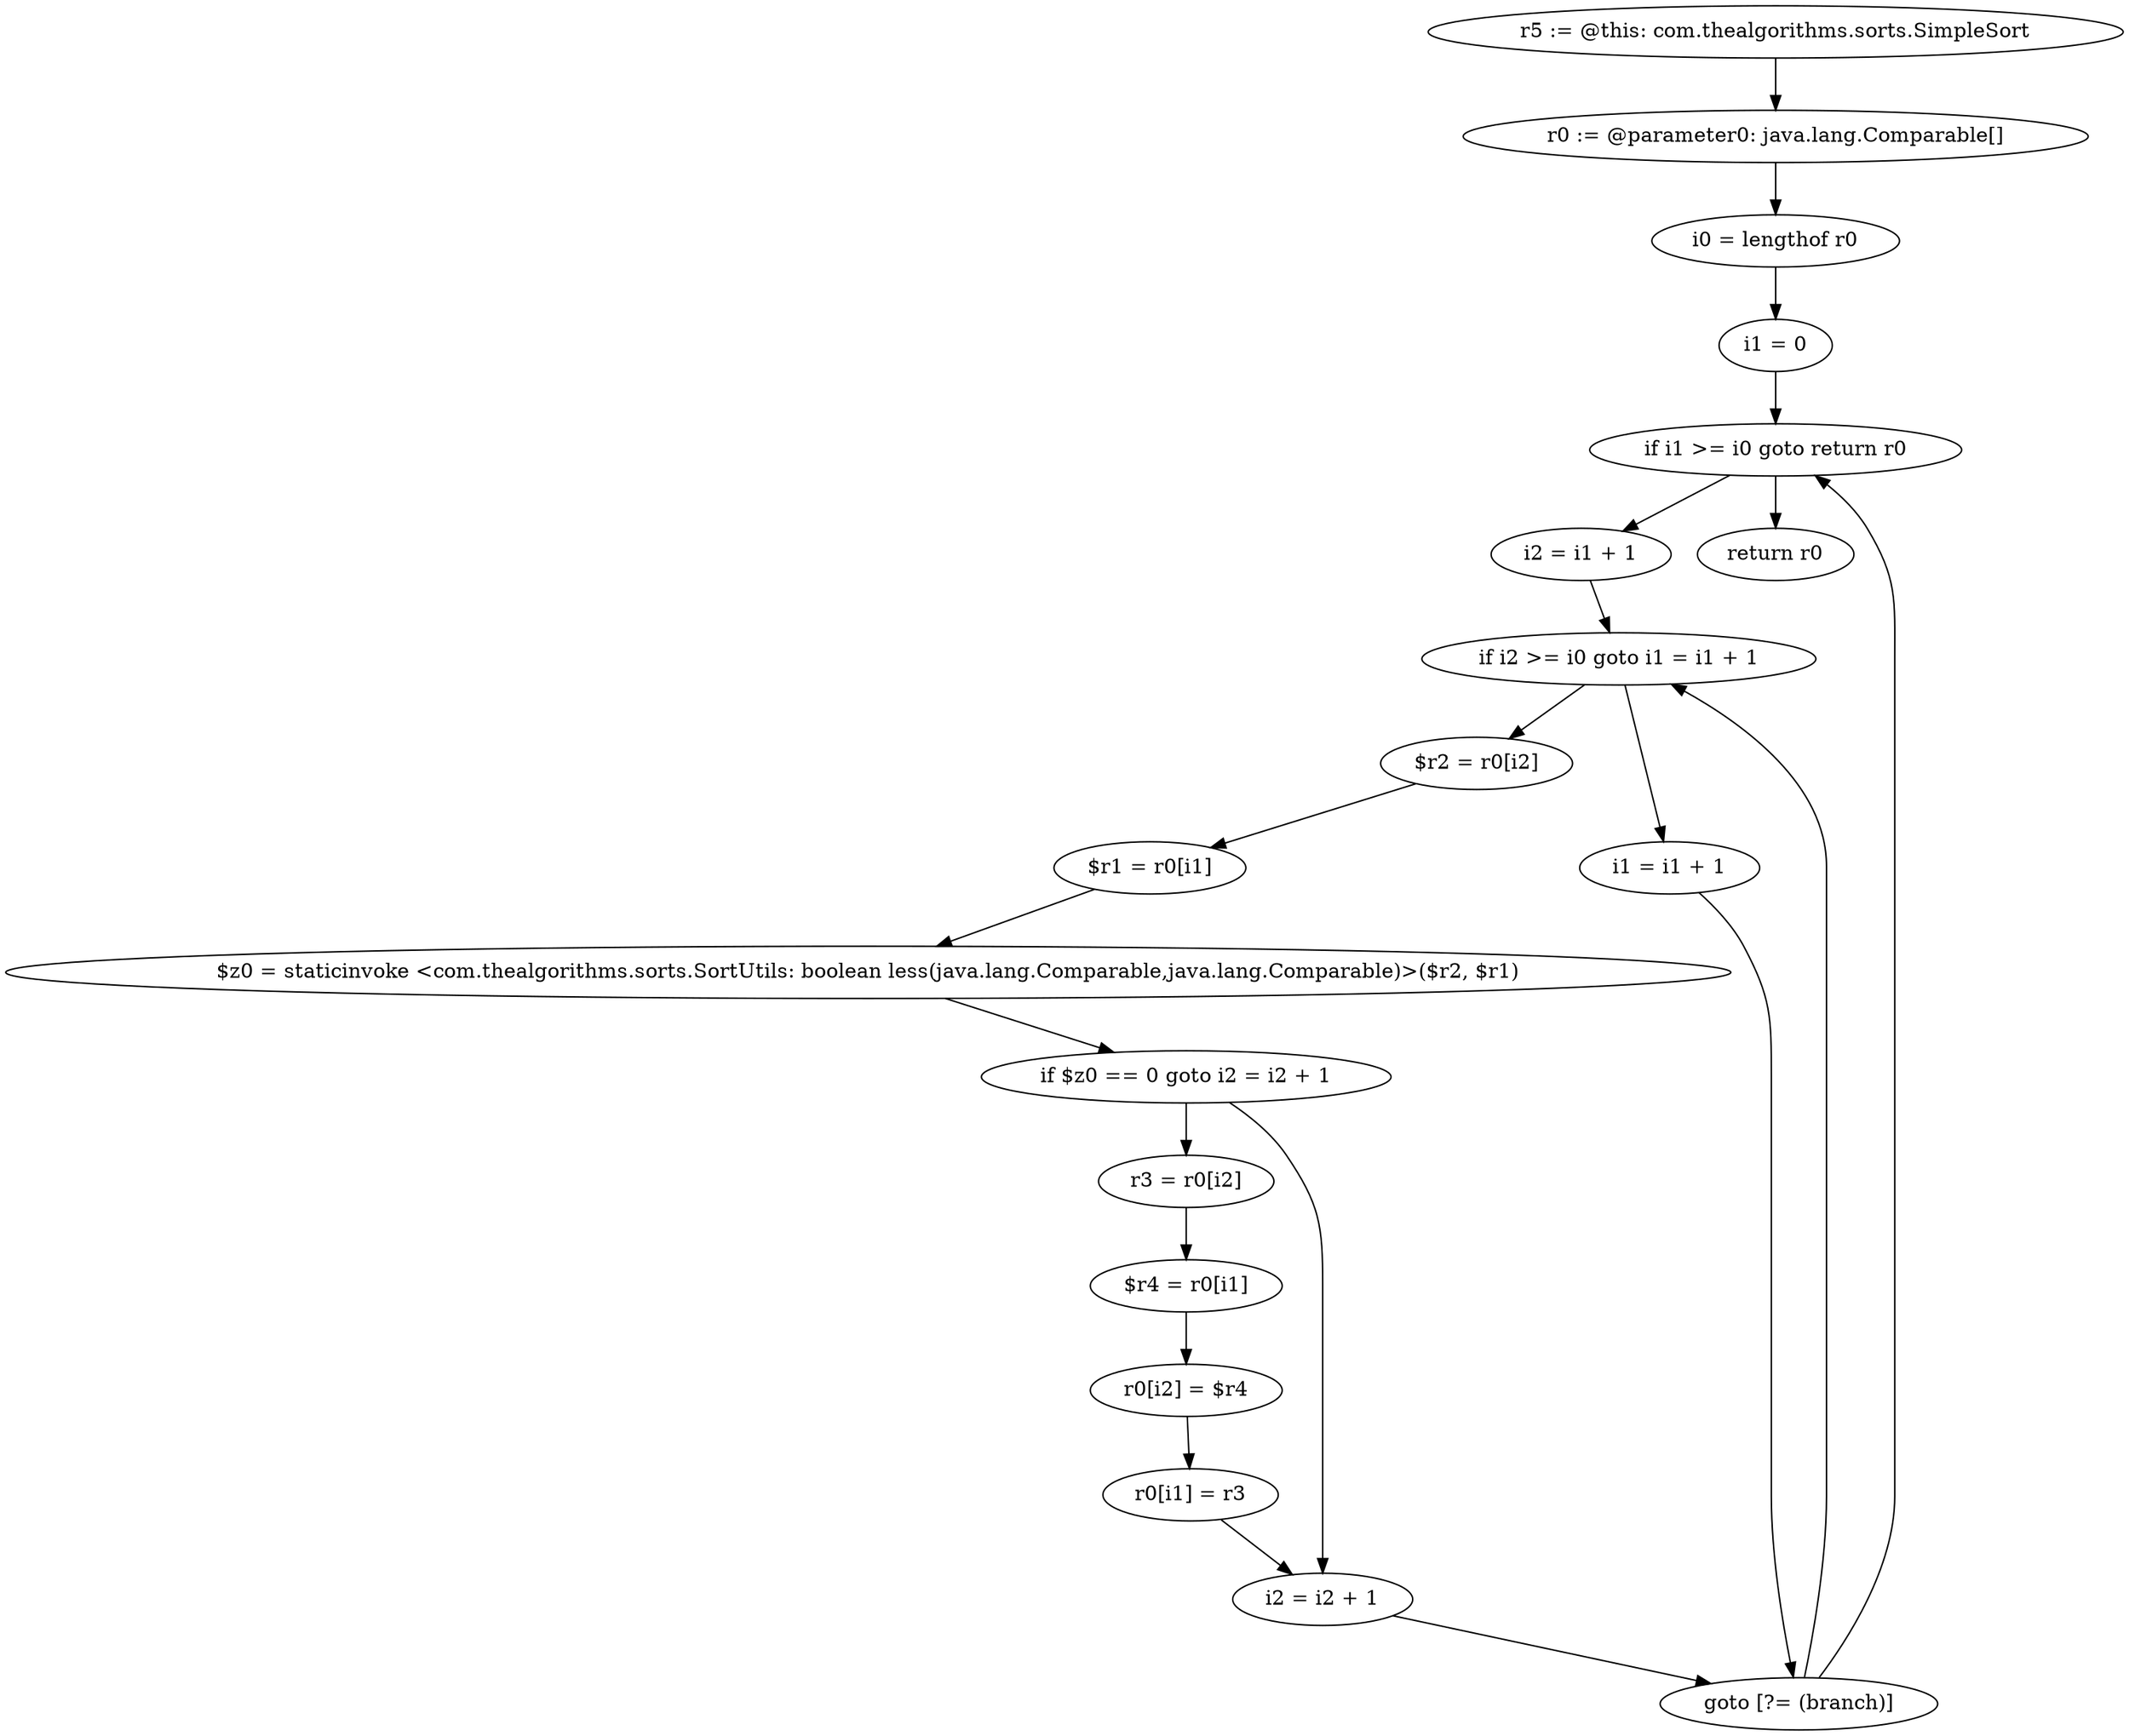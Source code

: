 digraph "unitGraph" {
    "r5 := @this: com.thealgorithms.sorts.SimpleSort"
    "r0 := @parameter0: java.lang.Comparable[]"
    "i0 = lengthof r0"
    "i1 = 0"
    "if i1 >= i0 goto return r0"
    "i2 = i1 + 1"
    "if i2 >= i0 goto i1 = i1 + 1"
    "$r2 = r0[i2]"
    "$r1 = r0[i1]"
    "$z0 = staticinvoke <com.thealgorithms.sorts.SortUtils: boolean less(java.lang.Comparable,java.lang.Comparable)>($r2, $r1)"
    "if $z0 == 0 goto i2 = i2 + 1"
    "r3 = r0[i2]"
    "$r4 = r0[i1]"
    "r0[i2] = $r4"
    "r0[i1] = r3"
    "i2 = i2 + 1"
    "goto [?= (branch)]"
    "i1 = i1 + 1"
    "return r0"
    "r5 := @this: com.thealgorithms.sorts.SimpleSort"->"r0 := @parameter0: java.lang.Comparable[]";
    "r0 := @parameter0: java.lang.Comparable[]"->"i0 = lengthof r0";
    "i0 = lengthof r0"->"i1 = 0";
    "i1 = 0"->"if i1 >= i0 goto return r0";
    "if i1 >= i0 goto return r0"->"i2 = i1 + 1";
    "if i1 >= i0 goto return r0"->"return r0";
    "i2 = i1 + 1"->"if i2 >= i0 goto i1 = i1 + 1";
    "if i2 >= i0 goto i1 = i1 + 1"->"$r2 = r0[i2]";
    "if i2 >= i0 goto i1 = i1 + 1"->"i1 = i1 + 1";
    "$r2 = r0[i2]"->"$r1 = r0[i1]";
    "$r1 = r0[i1]"->"$z0 = staticinvoke <com.thealgorithms.sorts.SortUtils: boolean less(java.lang.Comparable,java.lang.Comparable)>($r2, $r1)";
    "$z0 = staticinvoke <com.thealgorithms.sorts.SortUtils: boolean less(java.lang.Comparable,java.lang.Comparable)>($r2, $r1)"->"if $z0 == 0 goto i2 = i2 + 1";
    "if $z0 == 0 goto i2 = i2 + 1"->"r3 = r0[i2]";
    "if $z0 == 0 goto i2 = i2 + 1"->"i2 = i2 + 1";
    "r3 = r0[i2]"->"$r4 = r0[i1]";
    "$r4 = r0[i1]"->"r0[i2] = $r4";
    "r0[i2] = $r4"->"r0[i1] = r3";
    "r0[i1] = r3"->"i2 = i2 + 1";
    "i2 = i2 + 1"->"goto [?= (branch)]";
    "goto [?= (branch)]"->"if i2 >= i0 goto i1 = i1 + 1";
    "i1 = i1 + 1"->"goto [?= (branch)]";
    "goto [?= (branch)]"->"if i1 >= i0 goto return r0";
}
